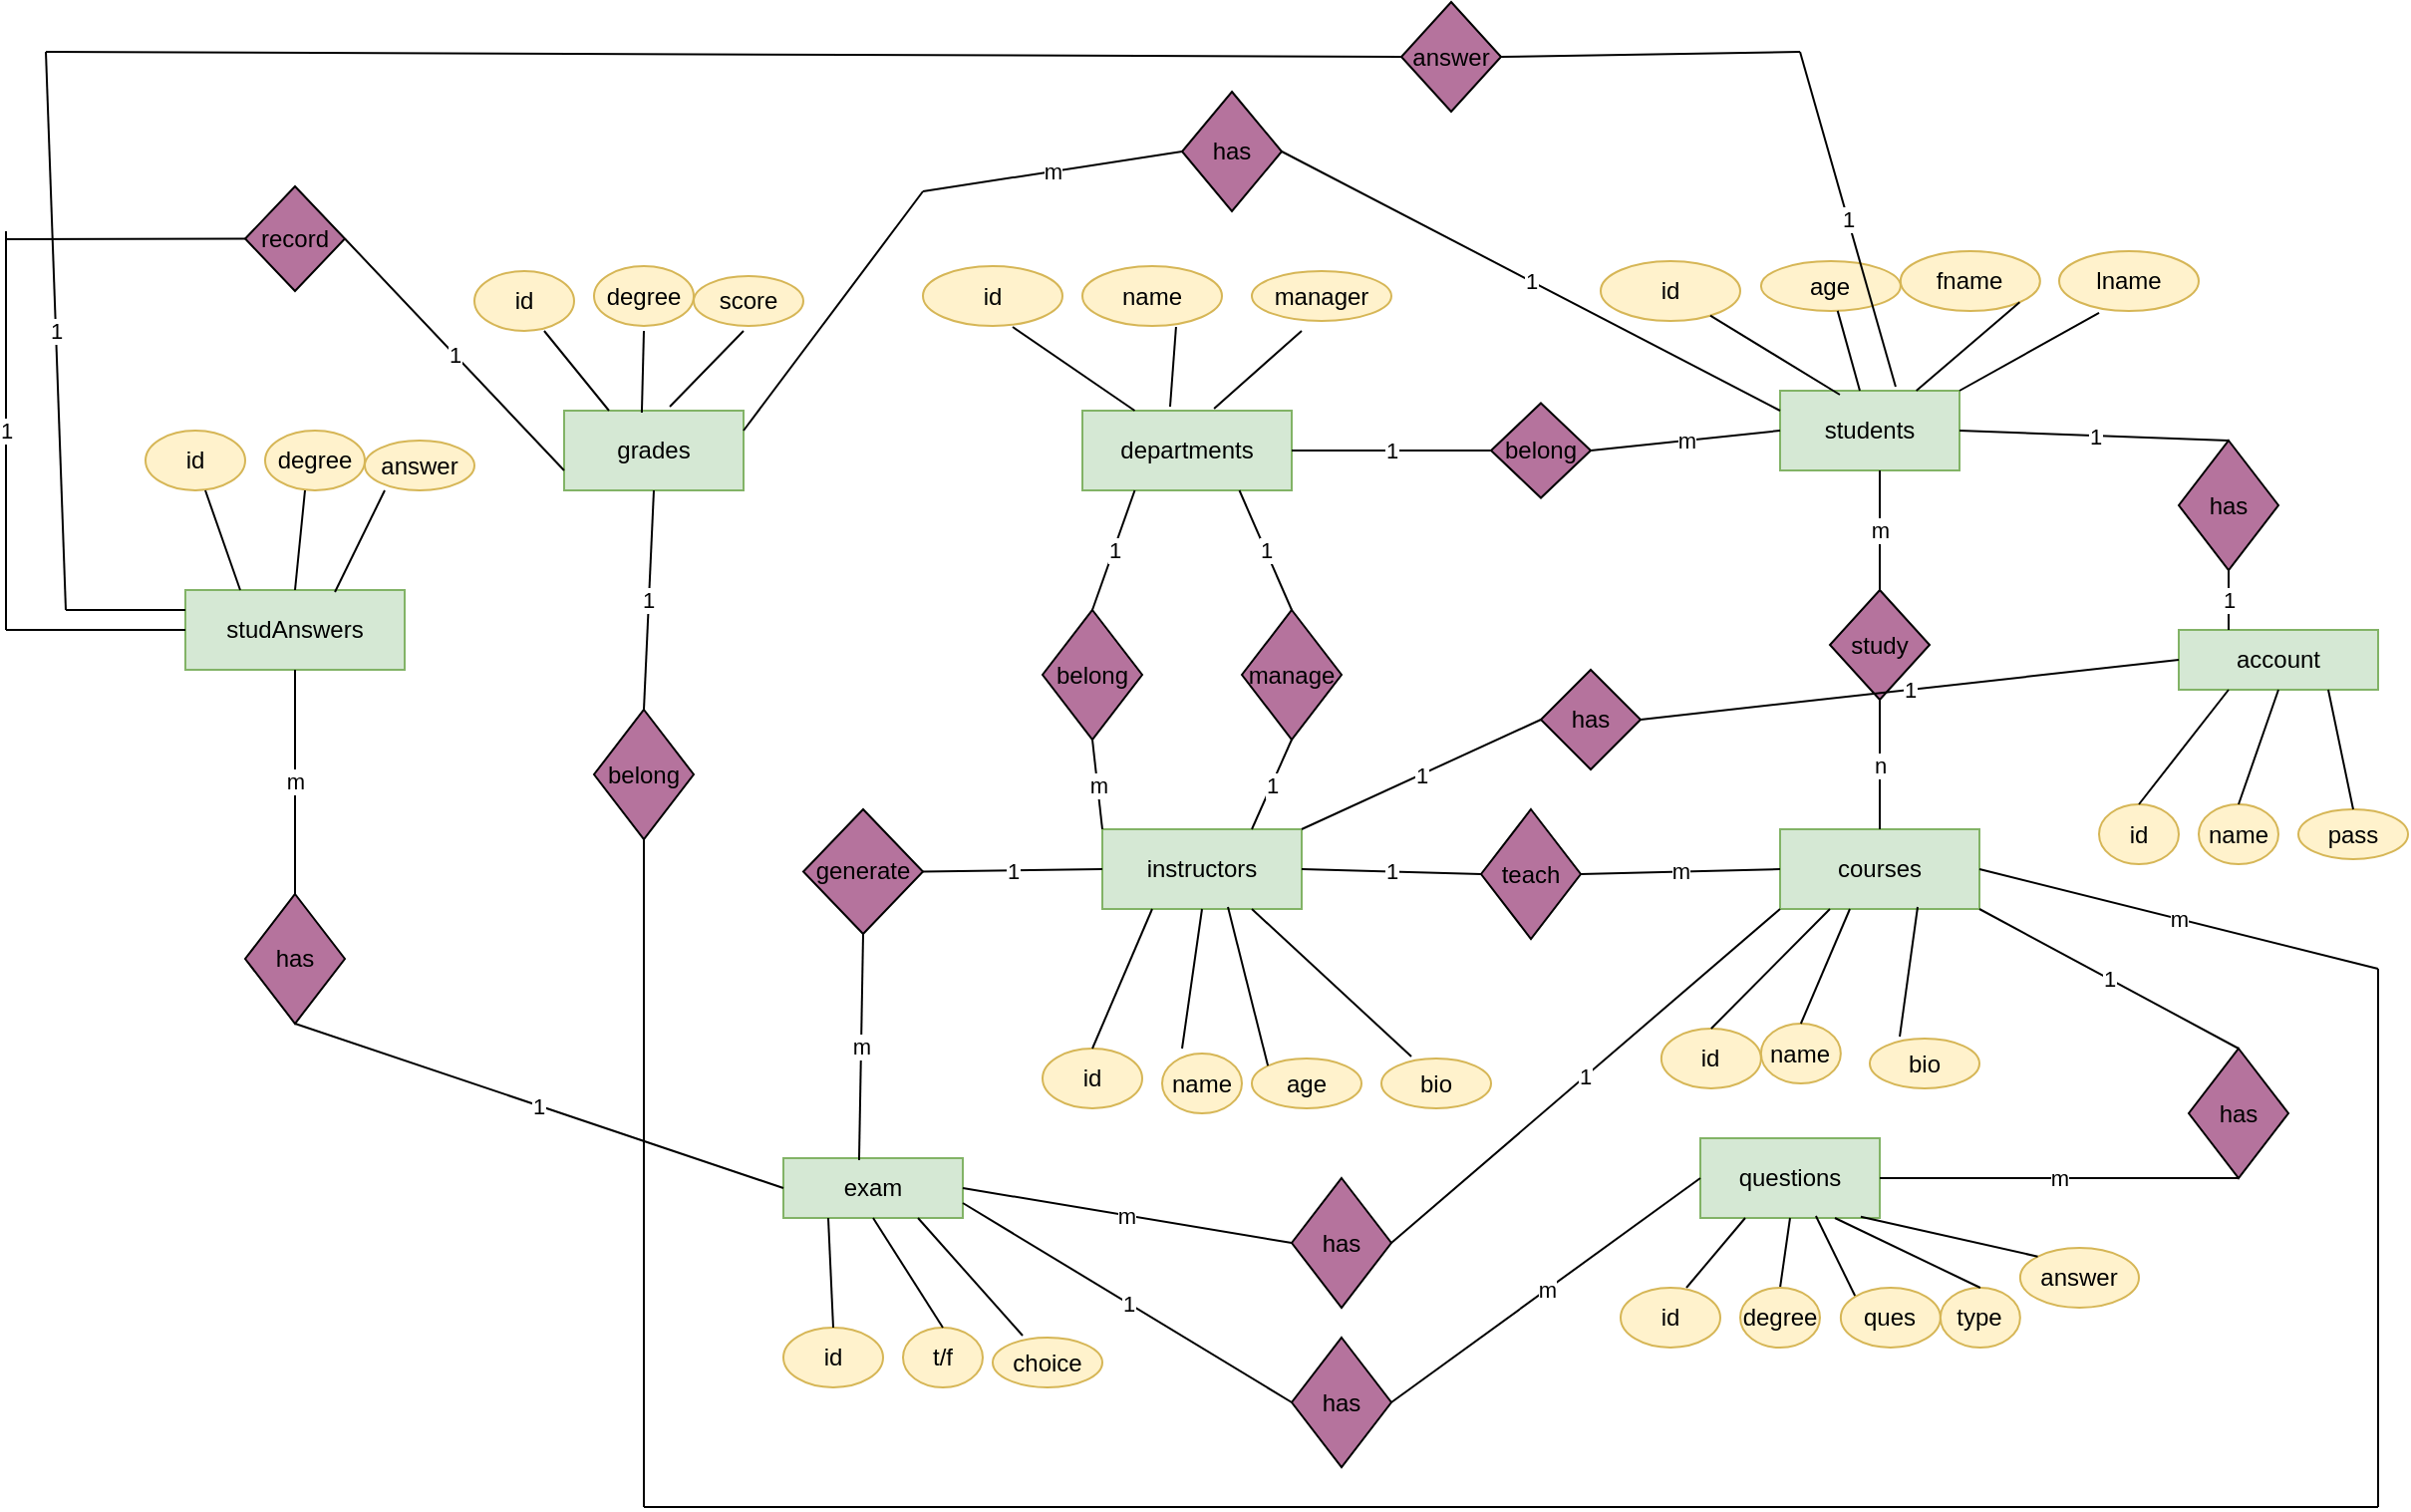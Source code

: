 <mxfile version="16.6.7" type="github">
  <diagram id="R2lEEEUBdFMjLlhIrx00" name="Page-1">
    <mxGraphModel dx="2582" dy="1800" grid="1" gridSize="10" guides="1" tooltips="1" connect="1" arrows="1" fold="1" page="1" pageScale="1" pageWidth="850" pageHeight="1100" math="0" shadow="0" extFonts="Permanent Marker^https://fonts.googleapis.com/css?family=Permanent+Marker">
      <root>
        <mxCell id="0" />
        <mxCell id="1" parent="0" />
        <mxCell id="DIcptHTm6M0oIrfopCmu-1" value="students" style="rounded=0;whiteSpace=wrap;html=1;fillColor=#d5e8d4;strokeColor=#82b366;" vertex="1" parent="1">
          <mxGeometry x="620" y="130" width="90" height="40" as="geometry" />
        </mxCell>
        <mxCell id="DIcptHTm6M0oIrfopCmu-2" value="departments" style="rounded=0;whiteSpace=wrap;html=1;fillColor=#d5e8d4;strokeColor=#82b366;" vertex="1" parent="1">
          <mxGeometry x="270" y="140" width="105" height="40" as="geometry" />
        </mxCell>
        <mxCell id="DIcptHTm6M0oIrfopCmu-3" value="courses" style="rounded=0;whiteSpace=wrap;html=1;fillColor=#d5e8d4;strokeColor=#82b366;" vertex="1" parent="1">
          <mxGeometry x="620" y="350" width="100" height="40" as="geometry" />
        </mxCell>
        <mxCell id="DIcptHTm6M0oIrfopCmu-4" value="instructors" style="rounded=0;whiteSpace=wrap;html=1;fillColor=#d5e8d4;strokeColor=#82b366;" vertex="1" parent="1">
          <mxGeometry x="280" y="350" width="100" height="40" as="geometry" />
        </mxCell>
        <mxCell id="DIcptHTm6M0oIrfopCmu-5" value="questions" style="rounded=0;whiteSpace=wrap;html=1;fillColor=#d5e8d4;strokeColor=#82b366;" vertex="1" parent="1">
          <mxGeometry x="580" y="505" width="90" height="40" as="geometry" />
        </mxCell>
        <mxCell id="DIcptHTm6M0oIrfopCmu-7" value="grades" style="rounded=0;whiteSpace=wrap;html=1;fillColor=#d5e8d4;strokeColor=#82b366;" vertex="1" parent="1">
          <mxGeometry x="10" y="140" width="90" height="40" as="geometry" />
        </mxCell>
        <mxCell id="DIcptHTm6M0oIrfopCmu-8" value="exam" style="rounded=0;whiteSpace=wrap;html=1;fillColor=#d5e8d4;strokeColor=#82b366;" vertex="1" parent="1">
          <mxGeometry x="120" y="515" width="90" height="30" as="geometry" />
        </mxCell>
        <mxCell id="DIcptHTm6M0oIrfopCmu-9" value="account" style="rounded=0;whiteSpace=wrap;html=1;fillColor=#d5e8d4;strokeColor=#82b366;" vertex="1" parent="1">
          <mxGeometry x="820" y="250" width="100" height="30" as="geometry" />
        </mxCell>
        <mxCell id="DIcptHTm6M0oIrfopCmu-10" value="id" style="ellipse;whiteSpace=wrap;html=1;fillColor=#fff2cc;strokeColor=#d6b656;" vertex="1" parent="1">
          <mxGeometry x="530" y="65" width="70" height="30" as="geometry" />
        </mxCell>
        <mxCell id="DIcptHTm6M0oIrfopCmu-11" value="fname" style="ellipse;whiteSpace=wrap;html=1;fillColor=#fff2cc;strokeColor=#d6b656;" vertex="1" parent="1">
          <mxGeometry x="680.43" y="60" width="70" height="30" as="geometry" />
        </mxCell>
        <mxCell id="DIcptHTm6M0oIrfopCmu-12" value="lname" style="ellipse;whiteSpace=wrap;html=1;fillColor=#fff2cc;strokeColor=#d6b656;" vertex="1" parent="1">
          <mxGeometry x="760" y="60" width="70" height="30" as="geometry" />
        </mxCell>
        <mxCell id="DIcptHTm6M0oIrfopCmu-13" value="age" style="ellipse;whiteSpace=wrap;html=1;rotation=0;fillColor=#fff2cc;strokeColor=#d6b656;" vertex="1" parent="1">
          <mxGeometry x="610.43" y="65" width="70" height="25" as="geometry" />
        </mxCell>
        <mxCell id="DIcptHTm6M0oIrfopCmu-16" value="" style="endArrow=none;html=1;rounded=0;exitX=0.333;exitY=0.05;exitDx=0;exitDy=0;exitPerimeter=0;" edge="1" parent="1" source="DIcptHTm6M0oIrfopCmu-1" target="DIcptHTm6M0oIrfopCmu-10">
          <mxGeometry width="50" height="50" relative="1" as="geometry">
            <mxPoint x="590" y="140" as="sourcePoint" />
            <mxPoint x="640" y="90" as="targetPoint" />
          </mxGeometry>
        </mxCell>
        <mxCell id="DIcptHTm6M0oIrfopCmu-17" value="" style="endArrow=none;html=1;rounded=0;" edge="1" parent="1" target="DIcptHTm6M0oIrfopCmu-13">
          <mxGeometry width="50" height="50" relative="1" as="geometry">
            <mxPoint x="660" y="130" as="sourcePoint" />
            <mxPoint x="594.922" y="102.333" as="targetPoint" />
          </mxGeometry>
        </mxCell>
        <mxCell id="DIcptHTm6M0oIrfopCmu-18" value="" style="endArrow=none;html=1;rounded=0;entryX=1;entryY=1;entryDx=0;entryDy=0;" edge="1" parent="1" source="DIcptHTm6M0oIrfopCmu-1" target="DIcptHTm6M0oIrfopCmu-11">
          <mxGeometry width="50" height="50" relative="1" as="geometry">
            <mxPoint x="669.97" y="152" as="sourcePoint" />
            <mxPoint x="604.922" y="112.333" as="targetPoint" />
          </mxGeometry>
        </mxCell>
        <mxCell id="DIcptHTm6M0oIrfopCmu-19" value="" style="endArrow=none;html=1;rounded=0;exitX=1;exitY=0;exitDx=0;exitDy=0;entryX=0.286;entryY=1.033;entryDx=0;entryDy=0;entryPerimeter=0;" edge="1" parent="1" source="DIcptHTm6M0oIrfopCmu-1" target="DIcptHTm6M0oIrfopCmu-12">
          <mxGeometry width="50" height="50" relative="1" as="geometry">
            <mxPoint x="679.97" y="162" as="sourcePoint" />
            <mxPoint x="614.922" y="122.333" as="targetPoint" />
          </mxGeometry>
        </mxCell>
        <mxCell id="DIcptHTm6M0oIrfopCmu-20" value="id" style="ellipse;whiteSpace=wrap;html=1;fillColor=#fff2cc;strokeColor=#d6b656;" vertex="1" parent="1">
          <mxGeometry x="190" y="67.5" width="70" height="30" as="geometry" />
        </mxCell>
        <mxCell id="DIcptHTm6M0oIrfopCmu-22" value="name" style="ellipse;whiteSpace=wrap;html=1;fillColor=#fff2cc;strokeColor=#d6b656;" vertex="1" parent="1">
          <mxGeometry x="270" y="67.5" width="70" height="30" as="geometry" />
        </mxCell>
        <mxCell id="DIcptHTm6M0oIrfopCmu-23" value="manager" style="ellipse;whiteSpace=wrap;html=1;rotation=0;fillColor=#fff2cc;strokeColor=#d6b656;" vertex="1" parent="1">
          <mxGeometry x="355.0" y="70" width="70" height="25" as="geometry" />
        </mxCell>
        <mxCell id="DIcptHTm6M0oIrfopCmu-24" value="" style="endArrow=none;html=1;rounded=0;exitX=0.629;exitY=-0.025;exitDx=0;exitDy=0;exitPerimeter=0;entryX=0.357;entryY=1.2;entryDx=0;entryDy=0;entryPerimeter=0;" edge="1" parent="1" source="DIcptHTm6M0oIrfopCmu-2" target="DIcptHTm6M0oIrfopCmu-23">
          <mxGeometry width="50" height="50" relative="1" as="geometry">
            <mxPoint x="350" y="150" as="sourcePoint" />
            <mxPoint x="400" y="100" as="targetPoint" />
          </mxGeometry>
        </mxCell>
        <mxCell id="DIcptHTm6M0oIrfopCmu-25" value="" style="endArrow=none;html=1;rounded=0;entryX=0.671;entryY=1.017;entryDx=0;entryDy=0;entryPerimeter=0;exitX=0.419;exitY=-0.05;exitDx=0;exitDy=0;exitPerimeter=0;" edge="1" parent="1" source="DIcptHTm6M0oIrfopCmu-2" target="DIcptHTm6M0oIrfopCmu-22">
          <mxGeometry width="50" height="50" relative="1" as="geometry">
            <mxPoint x="310" y="135" as="sourcePoint" />
            <mxPoint x="330.63" y="95" as="targetPoint" />
          </mxGeometry>
        </mxCell>
        <mxCell id="DIcptHTm6M0oIrfopCmu-26" value="" style="endArrow=none;html=1;rounded=0;exitX=0.25;exitY=0;exitDx=0;exitDy=0;entryX=0.643;entryY=1.017;entryDx=0;entryDy=0;entryPerimeter=0;" edge="1" parent="1" source="DIcptHTm6M0oIrfopCmu-2" target="DIcptHTm6M0oIrfopCmu-20">
          <mxGeometry width="50" height="50" relative="1" as="geometry">
            <mxPoint x="288.75" y="137.5" as="sourcePoint" />
            <mxPoint x="340" y="97.5" as="targetPoint" />
          </mxGeometry>
        </mxCell>
        <mxCell id="DIcptHTm6M0oIrfopCmu-27" value="id" style="ellipse;whiteSpace=wrap;html=1;fillColor=#fff2cc;strokeColor=#d6b656;" vertex="1" parent="1">
          <mxGeometry x="250" y="460" width="50" height="30" as="geometry" />
        </mxCell>
        <mxCell id="DIcptHTm6M0oIrfopCmu-28" value="name" style="ellipse;whiteSpace=wrap;html=1;fillColor=#fff2cc;strokeColor=#d6b656;" vertex="1" parent="1">
          <mxGeometry x="310" y="462.5" width="40" height="30" as="geometry" />
        </mxCell>
        <mxCell id="DIcptHTm6M0oIrfopCmu-29" value="age" style="ellipse;whiteSpace=wrap;html=1;rotation=0;fillColor=#fff2cc;strokeColor=#d6b656;" vertex="1" parent="1">
          <mxGeometry x="355" y="465" width="55" height="25" as="geometry" />
        </mxCell>
        <mxCell id="DIcptHTm6M0oIrfopCmu-38" value="bio" style="ellipse;whiteSpace=wrap;html=1;rotation=0;fillColor=#fff2cc;strokeColor=#d6b656;" vertex="1" parent="1">
          <mxGeometry x="420" y="465" width="55" height="25" as="geometry" />
        </mxCell>
        <mxCell id="DIcptHTm6M0oIrfopCmu-39" value="" style="endArrow=none;html=1;rounded=0;entryX=0.5;entryY=1;entryDx=0;entryDy=0;" edge="1" parent="1" target="DIcptHTm6M0oIrfopCmu-4">
          <mxGeometry width="50" height="50" relative="1" as="geometry">
            <mxPoint x="320" y="460" as="sourcePoint" />
            <mxPoint x="355" y="390" as="targetPoint" />
          </mxGeometry>
        </mxCell>
        <mxCell id="DIcptHTm6M0oIrfopCmu-40" value="" style="endArrow=none;html=1;rounded=0;entryX=0.25;entryY=1;entryDx=0;entryDy=0;exitX=0.5;exitY=0;exitDx=0;exitDy=0;" edge="1" parent="1" source="DIcptHTm6M0oIrfopCmu-27" target="DIcptHTm6M0oIrfopCmu-4">
          <mxGeometry width="50" height="50" relative="1" as="geometry">
            <mxPoint x="250" y="450" as="sourcePoint" />
            <mxPoint x="300" y="400" as="targetPoint" />
            <Array as="points" />
          </mxGeometry>
        </mxCell>
        <mxCell id="DIcptHTm6M0oIrfopCmu-41" value="" style="endArrow=none;html=1;rounded=0;entryX=0.63;entryY=0.975;entryDx=0;entryDy=0;exitX=0;exitY=0;exitDx=0;exitDy=0;entryPerimeter=0;" edge="1" parent="1" source="DIcptHTm6M0oIrfopCmu-29" target="DIcptHTm6M0oIrfopCmu-4">
          <mxGeometry width="50" height="50" relative="1" as="geometry">
            <mxPoint x="285" y="470" as="sourcePoint" />
            <mxPoint x="315" y="400" as="targetPoint" />
            <Array as="points" />
          </mxGeometry>
        </mxCell>
        <mxCell id="DIcptHTm6M0oIrfopCmu-42" value="" style="endArrow=none;html=1;rounded=0;entryX=0.75;entryY=1;entryDx=0;entryDy=0;exitX=0.273;exitY=-0.04;exitDx=0;exitDy=0;exitPerimeter=0;" edge="1" parent="1" source="DIcptHTm6M0oIrfopCmu-38" target="DIcptHTm6M0oIrfopCmu-4">
          <mxGeometry width="50" height="50" relative="1" as="geometry">
            <mxPoint x="295" y="480" as="sourcePoint" />
            <mxPoint x="325" y="410" as="targetPoint" />
            <Array as="points" />
          </mxGeometry>
        </mxCell>
        <mxCell id="DIcptHTm6M0oIrfopCmu-43" value="id" style="ellipse;whiteSpace=wrap;html=1;fillColor=#fff2cc;strokeColor=#d6b656;" vertex="1" parent="1">
          <mxGeometry x="560.43" y="450" width="50" height="30" as="geometry" />
        </mxCell>
        <mxCell id="DIcptHTm6M0oIrfopCmu-44" value="name" style="ellipse;whiteSpace=wrap;html=1;fillColor=#fff2cc;strokeColor=#d6b656;" vertex="1" parent="1">
          <mxGeometry x="610.43" y="447.5" width="40" height="30" as="geometry" />
        </mxCell>
        <mxCell id="DIcptHTm6M0oIrfopCmu-46" value="bio" style="ellipse;whiteSpace=wrap;html=1;rotation=0;fillColor=#fff2cc;strokeColor=#d6b656;" vertex="1" parent="1">
          <mxGeometry x="665" y="455" width="55" height="25" as="geometry" />
        </mxCell>
        <mxCell id="DIcptHTm6M0oIrfopCmu-47" value="" style="endArrow=none;html=1;rounded=0;entryX=0.5;entryY=1;entryDx=0;entryDy=0;exitX=0.5;exitY=0;exitDx=0;exitDy=0;" edge="1" parent="1" source="DIcptHTm6M0oIrfopCmu-44">
          <mxGeometry width="50" height="50" relative="1" as="geometry">
            <mxPoint x="645" y="460" as="sourcePoint" />
            <mxPoint x="655" y="390" as="targetPoint" />
          </mxGeometry>
        </mxCell>
        <mxCell id="DIcptHTm6M0oIrfopCmu-48" value="" style="endArrow=none;html=1;rounded=0;entryX=0.25;entryY=1;entryDx=0;entryDy=0;exitX=0.5;exitY=0;exitDx=0;exitDy=0;" edge="1" parent="1" source="DIcptHTm6M0oIrfopCmu-43" target="DIcptHTm6M0oIrfopCmu-3">
          <mxGeometry width="50" height="50" relative="1" as="geometry">
            <mxPoint x="260" y="460" as="sourcePoint" />
            <mxPoint x="315" y="400" as="targetPoint" />
            <Array as="points" />
          </mxGeometry>
        </mxCell>
        <mxCell id="DIcptHTm6M0oIrfopCmu-49" value="" style="endArrow=none;html=1;rounded=0;exitX=0.273;exitY=-0.04;exitDx=0;exitDy=0;exitPerimeter=0;entryX=0.69;entryY=0.975;entryDx=0;entryDy=0;entryPerimeter=0;" edge="1" parent="1" source="DIcptHTm6M0oIrfopCmu-46" target="DIcptHTm6M0oIrfopCmu-3">
          <mxGeometry width="50" height="50" relative="1" as="geometry">
            <mxPoint x="305" y="490" as="sourcePoint" />
            <mxPoint x="685" y="400" as="targetPoint" />
            <Array as="points" />
          </mxGeometry>
        </mxCell>
        <mxCell id="DIcptHTm6M0oIrfopCmu-50" value="id" style="ellipse;whiteSpace=wrap;html=1;fillColor=#fff2cc;strokeColor=#d6b656;" vertex="1" parent="1">
          <mxGeometry x="780" y="337.5" width="40" height="30" as="geometry" />
        </mxCell>
        <mxCell id="DIcptHTm6M0oIrfopCmu-51" value="name" style="ellipse;whiteSpace=wrap;html=1;fillColor=#fff2cc;strokeColor=#d6b656;" vertex="1" parent="1">
          <mxGeometry x="830.0" y="337.5" width="40" height="30" as="geometry" />
        </mxCell>
        <mxCell id="DIcptHTm6M0oIrfopCmu-52" value="pass" style="ellipse;whiteSpace=wrap;html=1;rotation=0;fillColor=#fff2cc;strokeColor=#d6b656;" vertex="1" parent="1">
          <mxGeometry x="880" y="340" width="55" height="25" as="geometry" />
        </mxCell>
        <mxCell id="DIcptHTm6M0oIrfopCmu-53" value="" style="endArrow=none;html=1;rounded=0;entryX=0.5;entryY=1;entryDx=0;entryDy=0;exitX=0.5;exitY=0;exitDx=0;exitDy=0;" edge="1" parent="1" source="DIcptHTm6M0oIrfopCmu-51" target="DIcptHTm6M0oIrfopCmu-9">
          <mxGeometry width="50" height="50" relative="1" as="geometry">
            <mxPoint x="845" y="350" as="sourcePoint" />
            <mxPoint x="855" y="280" as="targetPoint" />
          </mxGeometry>
        </mxCell>
        <mxCell id="DIcptHTm6M0oIrfopCmu-54" value="" style="endArrow=none;html=1;rounded=0;entryX=0.25;entryY=1;entryDx=0;entryDy=0;exitX=0.5;exitY=0;exitDx=0;exitDy=0;" edge="1" parent="1" source="DIcptHTm6M0oIrfopCmu-50">
          <mxGeometry width="50" height="50" relative="1" as="geometry">
            <mxPoint x="460" y="350" as="sourcePoint" />
            <mxPoint x="845" y="280" as="targetPoint" />
            <Array as="points" />
          </mxGeometry>
        </mxCell>
        <mxCell id="DIcptHTm6M0oIrfopCmu-55" value="" style="endArrow=none;html=1;rounded=0;entryX=0.75;entryY=1;entryDx=0;entryDy=0;exitX=0.5;exitY=0;exitDx=0;exitDy=0;" edge="1" parent="1" source="DIcptHTm6M0oIrfopCmu-52" target="DIcptHTm6M0oIrfopCmu-9">
          <mxGeometry width="50" height="50" relative="1" as="geometry">
            <mxPoint x="850" y="347.5" as="sourcePoint" />
            <mxPoint x="865" y="290" as="targetPoint" />
          </mxGeometry>
        </mxCell>
        <mxCell id="DIcptHTm6M0oIrfopCmu-56" value="id" style="ellipse;whiteSpace=wrap;html=1;fillColor=#fff2cc;strokeColor=#d6b656;" vertex="1" parent="1">
          <mxGeometry x="120.0" y="600" width="50" height="30" as="geometry" />
        </mxCell>
        <mxCell id="DIcptHTm6M0oIrfopCmu-57" value="t/f" style="ellipse;whiteSpace=wrap;html=1;fillColor=#fff2cc;strokeColor=#d6b656;" vertex="1" parent="1">
          <mxGeometry x="180.0" y="600" width="40" height="30" as="geometry" />
        </mxCell>
        <mxCell id="DIcptHTm6M0oIrfopCmu-58" value="choice" style="ellipse;whiteSpace=wrap;html=1;rotation=0;fillColor=#fff2cc;strokeColor=#d6b656;" vertex="1" parent="1">
          <mxGeometry x="225" y="605" width="55" height="25" as="geometry" />
        </mxCell>
        <mxCell id="DIcptHTm6M0oIrfopCmu-59" value="" style="endArrow=none;html=1;rounded=0;entryX=0.5;entryY=1;entryDx=0;entryDy=0;exitX=0.5;exitY=0;exitDx=0;exitDy=0;" edge="1" parent="1" source="DIcptHTm6M0oIrfopCmu-57" target="DIcptHTm6M0oIrfopCmu-8">
          <mxGeometry width="50" height="50" relative="1" as="geometry">
            <mxPoint x="655" y="470" as="sourcePoint" />
            <mxPoint x="665" y="400" as="targetPoint" />
          </mxGeometry>
        </mxCell>
        <mxCell id="DIcptHTm6M0oIrfopCmu-60" value="" style="endArrow=none;html=1;rounded=0;entryX=0.25;entryY=1;entryDx=0;entryDy=0;exitX=0.5;exitY=0;exitDx=0;exitDy=0;" edge="1" parent="1" source="DIcptHTm6M0oIrfopCmu-56" target="DIcptHTm6M0oIrfopCmu-8">
          <mxGeometry width="50" height="50" relative="1" as="geometry">
            <mxPoint x="270" y="470" as="sourcePoint" />
            <mxPoint x="655" y="400" as="targetPoint" />
            <Array as="points" />
          </mxGeometry>
        </mxCell>
        <mxCell id="DIcptHTm6M0oIrfopCmu-61" value="" style="endArrow=none;html=1;rounded=0;exitX=0.273;exitY=-0.04;exitDx=0;exitDy=0;exitPerimeter=0;entryX=0.75;entryY=1;entryDx=0;entryDy=0;" edge="1" parent="1" source="DIcptHTm6M0oIrfopCmu-58" target="DIcptHTm6M0oIrfopCmu-8">
          <mxGeometry width="50" height="50" relative="1" as="geometry">
            <mxPoint x="315" y="500" as="sourcePoint" />
            <mxPoint x="699" y="399" as="targetPoint" />
            <Array as="points" />
          </mxGeometry>
        </mxCell>
        <mxCell id="DIcptHTm6M0oIrfopCmu-62" value="" style="endArrow=none;html=1;rounded=0;entryX=0.644;entryY=0.975;entryDx=0;entryDy=0;entryPerimeter=0;exitX=0;exitY=0;exitDx=0;exitDy=0;" edge="1" parent="1" source="DIcptHTm6M0oIrfopCmu-67" target="DIcptHTm6M0oIrfopCmu-5">
          <mxGeometry width="50" height="50" relative="1" as="geometry">
            <mxPoint x="530" y="570" as="sourcePoint" />
            <mxPoint x="205" y="550" as="targetPoint" />
          </mxGeometry>
        </mxCell>
        <mxCell id="DIcptHTm6M0oIrfopCmu-63" value="" style="endArrow=none;html=1;rounded=0;entryX=0.25;entryY=1;entryDx=0;entryDy=0;exitX=0.66;exitY=0;exitDx=0;exitDy=0;exitPerimeter=0;" edge="1" parent="1" source="DIcptHTm6M0oIrfopCmu-65" target="DIcptHTm6M0oIrfopCmu-5">
          <mxGeometry width="50" height="50" relative="1" as="geometry">
            <mxPoint x="580" y="570" as="sourcePoint" />
            <mxPoint x="182.5" y="550" as="targetPoint" />
            <Array as="points" />
          </mxGeometry>
        </mxCell>
        <mxCell id="DIcptHTm6M0oIrfopCmu-64" value="" style="endArrow=none;html=1;rounded=0;entryX=0.5;entryY=1;entryDx=0;entryDy=0;exitX=0.5;exitY=0;exitDx=0;exitDy=0;" edge="1" parent="1" source="DIcptHTm6M0oIrfopCmu-66" target="DIcptHTm6M0oIrfopCmu-5">
          <mxGeometry width="50" height="50" relative="1" as="geometry">
            <mxPoint x="640" y="590" as="sourcePoint" />
            <mxPoint x="227.5" y="550" as="targetPoint" />
            <Array as="points" />
          </mxGeometry>
        </mxCell>
        <mxCell id="DIcptHTm6M0oIrfopCmu-65" value="id" style="ellipse;whiteSpace=wrap;html=1;fillColor=#fff2cc;strokeColor=#d6b656;" vertex="1" parent="1">
          <mxGeometry x="540.0" y="580" width="50" height="30" as="geometry" />
        </mxCell>
        <mxCell id="DIcptHTm6M0oIrfopCmu-66" value="degree" style="ellipse;whiteSpace=wrap;html=1;fillColor=#fff2cc;strokeColor=#d6b656;" vertex="1" parent="1">
          <mxGeometry x="600.0" y="580" width="40" height="30" as="geometry" />
        </mxCell>
        <mxCell id="DIcptHTm6M0oIrfopCmu-67" value="ques" style="ellipse;whiteSpace=wrap;html=1;fillColor=#fff2cc;strokeColor=#d6b656;" vertex="1" parent="1">
          <mxGeometry x="650.43" y="580" width="50" height="30" as="geometry" />
        </mxCell>
        <mxCell id="DIcptHTm6M0oIrfopCmu-68" value="type" style="ellipse;whiteSpace=wrap;html=1;fillColor=#fff2cc;strokeColor=#d6b656;" vertex="1" parent="1">
          <mxGeometry x="700.43" y="580" width="40" height="30" as="geometry" />
        </mxCell>
        <mxCell id="DIcptHTm6M0oIrfopCmu-69" value="" style="endArrow=none;html=1;rounded=0;exitX=0.5;exitY=0;exitDx=0;exitDy=0;entryX=0.75;entryY=1;entryDx=0;entryDy=0;" edge="1" parent="1" source="DIcptHTm6M0oIrfopCmu-68" target="DIcptHTm6M0oIrfopCmu-5">
          <mxGeometry width="50" height="50" relative="1" as="geometry">
            <mxPoint x="583" y="590" as="sourcePoint" />
            <mxPoint x="650" y="550" as="targetPoint" />
            <Array as="points" />
          </mxGeometry>
        </mxCell>
        <mxCell id="DIcptHTm6M0oIrfopCmu-80" value="studAnswers" style="rounded=0;whiteSpace=wrap;html=1;fillColor=#d5e8d4;strokeColor=#82b366;" vertex="1" parent="1">
          <mxGeometry x="-180" y="230" width="110" height="40" as="geometry" />
        </mxCell>
        <mxCell id="DIcptHTm6M0oIrfopCmu-81" value="id" style="ellipse;whiteSpace=wrap;html=1;fillColor=#fff2cc;strokeColor=#d6b656;" vertex="1" parent="1">
          <mxGeometry x="-200.0" y="150" width="50" height="30" as="geometry" />
        </mxCell>
        <mxCell id="DIcptHTm6M0oIrfopCmu-82" value="degree" style="ellipse;whiteSpace=wrap;html=1;fillColor=#fff2cc;strokeColor=#d6b656;" vertex="1" parent="1">
          <mxGeometry x="-140" y="150" width="50" height="30" as="geometry" />
        </mxCell>
        <mxCell id="DIcptHTm6M0oIrfopCmu-83" value="answer" style="ellipse;whiteSpace=wrap;html=1;rotation=0;fillColor=#fff2cc;strokeColor=#d6b656;" vertex="1" parent="1">
          <mxGeometry x="-90" y="155" width="55" height="25" as="geometry" />
        </mxCell>
        <mxCell id="DIcptHTm6M0oIrfopCmu-84" value="" style="endArrow=none;html=1;rounded=0;exitX=0.682;exitY=0.025;exitDx=0;exitDy=0;exitPerimeter=0;" edge="1" parent="1" source="DIcptHTm6M0oIrfopCmu-80">
          <mxGeometry width="50" height="50" relative="1" as="geometry">
            <mxPoint x="-110" y="220" as="sourcePoint" />
            <mxPoint x="-80" y="180" as="targetPoint" />
          </mxGeometry>
        </mxCell>
        <mxCell id="DIcptHTm6M0oIrfopCmu-85" value="" style="endArrow=none;html=1;rounded=0;exitX=0.5;exitY=0;exitDx=0;exitDy=0;" edge="1" parent="1" source="DIcptHTm6M0oIrfopCmu-80">
          <mxGeometry width="50" height="50" relative="1" as="geometry">
            <mxPoint x="-160" y="220" as="sourcePoint" />
            <mxPoint x="-120" y="180" as="targetPoint" />
          </mxGeometry>
        </mxCell>
        <mxCell id="DIcptHTm6M0oIrfopCmu-86" value="" style="endArrow=none;html=1;rounded=0;exitX=0.25;exitY=0;exitDx=0;exitDy=0;" edge="1" parent="1" source="DIcptHTm6M0oIrfopCmu-80">
          <mxGeometry width="50" height="50" relative="1" as="geometry">
            <mxPoint x="-220" y="230" as="sourcePoint" />
            <mxPoint x="-170" y="180" as="targetPoint" />
          </mxGeometry>
        </mxCell>
        <mxCell id="DIcptHTm6M0oIrfopCmu-87" value="id" style="ellipse;whiteSpace=wrap;html=1;fillColor=#fff2cc;strokeColor=#d6b656;" vertex="1" parent="1">
          <mxGeometry x="-35.0" y="70" width="50" height="30" as="geometry" />
        </mxCell>
        <mxCell id="DIcptHTm6M0oIrfopCmu-88" value="degree" style="ellipse;whiteSpace=wrap;html=1;fillColor=#fff2cc;strokeColor=#d6b656;" vertex="1" parent="1">
          <mxGeometry x="25" y="67.5" width="50" height="30" as="geometry" />
        </mxCell>
        <mxCell id="DIcptHTm6M0oIrfopCmu-89" value="score" style="ellipse;whiteSpace=wrap;html=1;rotation=0;fillColor=#fff2cc;strokeColor=#d6b656;" vertex="1" parent="1">
          <mxGeometry x="75" y="72.5" width="55" height="25" as="geometry" />
        </mxCell>
        <mxCell id="DIcptHTm6M0oIrfopCmu-90" value="" style="endArrow=none;html=1;rounded=0;exitX=0.433;exitY=0.025;exitDx=0;exitDy=0;exitPerimeter=0;" edge="1" parent="1" source="DIcptHTm6M0oIrfopCmu-7">
          <mxGeometry width="50" height="50" relative="1" as="geometry">
            <mxPoint x="40" y="140" as="sourcePoint" />
            <mxPoint x="50" y="100" as="targetPoint" />
          </mxGeometry>
        </mxCell>
        <mxCell id="DIcptHTm6M0oIrfopCmu-91" value="" style="endArrow=none;html=1;rounded=0;exitX=0.25;exitY=0;exitDx=0;exitDy=0;" edge="1" parent="1" source="DIcptHTm6M0oIrfopCmu-7">
          <mxGeometry width="50" height="50" relative="1" as="geometry">
            <mxPoint x="12.5" y="140" as="sourcePoint" />
            <mxPoint y="100" as="targetPoint" />
          </mxGeometry>
        </mxCell>
        <mxCell id="DIcptHTm6M0oIrfopCmu-93" value="" style="endArrow=none;html=1;rounded=0;exitX=0.589;exitY=-0.05;exitDx=0;exitDy=0;exitPerimeter=0;" edge="1" parent="1" source="DIcptHTm6M0oIrfopCmu-7">
          <mxGeometry width="50" height="50" relative="1" as="geometry">
            <mxPoint x="42.5" y="150" as="sourcePoint" />
            <mxPoint x="100" y="100" as="targetPoint" />
          </mxGeometry>
        </mxCell>
        <mxCell id="DIcptHTm6M0oIrfopCmu-95" value="study" style="rhombus;whiteSpace=wrap;html=1;fillColor=#B5739D;" vertex="1" parent="1">
          <mxGeometry x="645" y="230" width="50" height="55" as="geometry" />
        </mxCell>
        <mxCell id="DIcptHTm6M0oIrfopCmu-97" value="teach" style="rhombus;whiteSpace=wrap;html=1;fillColor=#B5739D;" vertex="1" parent="1">
          <mxGeometry x="470" y="340" width="50" height="65" as="geometry" />
        </mxCell>
        <mxCell id="DIcptHTm6M0oIrfopCmu-98" value="belong" style="rhombus;whiteSpace=wrap;html=1;fillColor=#B5739D;" vertex="1" parent="1">
          <mxGeometry x="250" y="240" width="50" height="65" as="geometry" />
        </mxCell>
        <mxCell id="DIcptHTm6M0oIrfopCmu-99" value="belong" style="rhombus;whiteSpace=wrap;html=1;fillColor=#B5739D;" vertex="1" parent="1">
          <mxGeometry x="475" y="136.25" width="50" height="47.5" as="geometry" />
        </mxCell>
        <mxCell id="DIcptHTm6M0oIrfopCmu-100" value="has" style="rhombus;whiteSpace=wrap;html=1;fillColor=#B5739D;" vertex="1" parent="1">
          <mxGeometry x="820" y="155" width="50" height="65" as="geometry" />
        </mxCell>
        <mxCell id="DIcptHTm6M0oIrfopCmu-101" value="has" style="rhombus;whiteSpace=wrap;html=1;fillColor=#B5739D;" vertex="1" parent="1">
          <mxGeometry x="375" y="605" width="50" height="65" as="geometry" />
        </mxCell>
        <mxCell id="DIcptHTm6M0oIrfopCmu-102" value="has" style="rhombus;whiteSpace=wrap;html=1;fillColor=#B5739D;" vertex="1" parent="1">
          <mxGeometry x="375" y="525" width="50" height="65" as="geometry" />
        </mxCell>
        <mxCell id="DIcptHTm6M0oIrfopCmu-103" value="has" style="rhombus;whiteSpace=wrap;html=1;fillColor=#B5739D;" vertex="1" parent="1">
          <mxGeometry x="825" y="460" width="50" height="65" as="geometry" />
        </mxCell>
        <mxCell id="DIcptHTm6M0oIrfopCmu-104" value="m" style="endArrow=none;html=1;rounded=0;exitX=0.5;exitY=0;exitDx=0;exitDy=0;" edge="1" parent="1" source="DIcptHTm6M0oIrfopCmu-95">
          <mxGeometry width="50" height="50" relative="1" as="geometry">
            <mxPoint x="667.5" y="230" as="sourcePoint" />
            <mxPoint x="670" y="170" as="targetPoint" />
          </mxGeometry>
        </mxCell>
        <mxCell id="DIcptHTm6M0oIrfopCmu-105" value="m" style="endArrow=none;html=1;rounded=0;entryX=0;entryY=0.5;entryDx=0;entryDy=0;exitX=1;exitY=0.5;exitDx=0;exitDy=0;" edge="1" parent="1" source="DIcptHTm6M0oIrfopCmu-99" target="DIcptHTm6M0oIrfopCmu-1">
          <mxGeometry width="50" height="50" relative="1" as="geometry">
            <mxPoint x="530" y="160" as="sourcePoint" />
            <mxPoint x="682.02" y="183" as="targetPoint" />
          </mxGeometry>
        </mxCell>
        <mxCell id="DIcptHTm6M0oIrfopCmu-106" value="1" style="endArrow=none;html=1;rounded=0;entryX=0;entryY=0.25;entryDx=0;entryDy=0;exitX=1;exitY=0.5;exitDx=0;exitDy=0;" edge="1" parent="1" source="DIcptHTm6M0oIrfopCmu-128" target="DIcptHTm6M0oIrfopCmu-1">
          <mxGeometry width="50" height="50" relative="1" as="geometry">
            <mxPoint x="690" y="250" as="sourcePoint" />
            <mxPoint x="692.02" y="193" as="targetPoint" />
          </mxGeometry>
        </mxCell>
        <mxCell id="DIcptHTm6M0oIrfopCmu-107" value="1" style="endArrow=none;html=1;rounded=0;entryX=0;entryY=0.5;entryDx=0;entryDy=0;exitX=1;exitY=0.5;exitDx=0;exitDy=0;" edge="1" parent="1" source="DIcptHTm6M0oIrfopCmu-2" target="DIcptHTm6M0oIrfopCmu-99">
          <mxGeometry width="50" height="50" relative="1" as="geometry">
            <mxPoint x="700" y="260" as="sourcePoint" />
            <mxPoint x="702.02" y="203" as="targetPoint" />
          </mxGeometry>
        </mxCell>
        <mxCell id="DIcptHTm6M0oIrfopCmu-108" value="m" style="endArrow=none;html=1;rounded=0;entryX=0;entryY=0.5;entryDx=0;entryDy=0;" edge="1" parent="1" target="DIcptHTm6M0oIrfopCmu-128">
          <mxGeometry width="50" height="50" relative="1" as="geometry">
            <mxPoint x="190" y="30" as="sourcePoint" />
            <mxPoint x="712.02" y="213" as="targetPoint" />
          </mxGeometry>
        </mxCell>
        <mxCell id="DIcptHTm6M0oIrfopCmu-109" value="1" style="endArrow=none;html=1;rounded=0;entryX=0.5;entryY=1;entryDx=0;entryDy=0;exitX=0.25;exitY=0;exitDx=0;exitDy=0;" edge="1" parent="1" source="DIcptHTm6M0oIrfopCmu-9" target="DIcptHTm6M0oIrfopCmu-100">
          <mxGeometry width="50" height="50" relative="1" as="geometry">
            <mxPoint x="720" y="280" as="sourcePoint" />
            <mxPoint x="722.02" y="223" as="targetPoint" />
          </mxGeometry>
        </mxCell>
        <mxCell id="DIcptHTm6M0oIrfopCmu-110" value="1" style="endArrow=none;html=1;rounded=0;entryX=1;entryY=0.5;entryDx=0;entryDy=0;exitX=0.5;exitY=0;exitDx=0;exitDy=0;" edge="1" parent="1" source="DIcptHTm6M0oIrfopCmu-100" target="DIcptHTm6M0oIrfopCmu-1">
          <mxGeometry width="50" height="50" relative="1" as="geometry">
            <mxPoint x="730" y="290" as="sourcePoint" />
            <mxPoint x="732.02" y="233" as="targetPoint" />
          </mxGeometry>
        </mxCell>
        <mxCell id="DIcptHTm6M0oIrfopCmu-111" value="n" style="endArrow=none;html=1;rounded=0;entryX=0.5;entryY=1;entryDx=0;entryDy=0;exitX=0.5;exitY=0;exitDx=0;exitDy=0;" edge="1" parent="1" source="DIcptHTm6M0oIrfopCmu-3" target="DIcptHTm6M0oIrfopCmu-95">
          <mxGeometry width="50" height="50" relative="1" as="geometry">
            <mxPoint x="670" y="340" as="sourcePoint" />
            <mxPoint x="742.02" y="243" as="targetPoint" />
          </mxGeometry>
        </mxCell>
        <mxCell id="DIcptHTm6M0oIrfopCmu-112" value="" style="endArrow=none;html=1;rounded=0;exitX=1;exitY=0.25;exitDx=0;exitDy=0;" edge="1" parent="1" source="DIcptHTm6M0oIrfopCmu-7">
          <mxGeometry width="50" height="50" relative="1" as="geometry">
            <mxPoint x="720" y="280" as="sourcePoint" />
            <mxPoint x="190" y="30" as="targetPoint" />
          </mxGeometry>
        </mxCell>
        <mxCell id="DIcptHTm6M0oIrfopCmu-113" value="" style="endArrow=none;html=1;rounded=0;entryX=1;entryY=0.5;entryDx=0;entryDy=0;" edge="1" parent="1" target="DIcptHTm6M0oIrfopCmu-127">
          <mxGeometry width="50" height="50" relative="1" as="geometry">
            <mxPoint x="630" y="-40" as="sourcePoint" />
            <mxPoint x="620" y="-40" as="targetPoint" />
          </mxGeometry>
        </mxCell>
        <mxCell id="DIcptHTm6M0oIrfopCmu-114" value="1" style="endArrow=none;html=1;rounded=0;exitX=0.644;exitY=-0.05;exitDx=0;exitDy=0;exitPerimeter=0;" edge="1" parent="1" source="DIcptHTm6M0oIrfopCmu-1">
          <mxGeometry width="50" height="50" relative="1" as="geometry">
            <mxPoint x="740" y="300" as="sourcePoint" />
            <mxPoint x="630" y="-40" as="targetPoint" />
          </mxGeometry>
        </mxCell>
        <mxCell id="DIcptHTm6M0oIrfopCmu-115" value="" style="endArrow=none;html=1;rounded=0;entryX=0;entryY=0.5;entryDx=0;entryDy=0;" edge="1" parent="1" target="DIcptHTm6M0oIrfopCmu-127">
          <mxGeometry width="50" height="50" relative="1" as="geometry">
            <mxPoint x="-250" y="-40" as="sourcePoint" />
            <mxPoint x="270" y="-110" as="targetPoint" />
          </mxGeometry>
        </mxCell>
        <mxCell id="DIcptHTm6M0oIrfopCmu-116" value="1" style="endArrow=none;html=1;rounded=0;" edge="1" parent="1">
          <mxGeometry width="50" height="50" relative="1" as="geometry">
            <mxPoint x="-240" y="240" as="sourcePoint" />
            <mxPoint x="-250" y="-40" as="targetPoint" />
          </mxGeometry>
        </mxCell>
        <mxCell id="DIcptHTm6M0oIrfopCmu-117" value="" style="endArrow=none;html=1;rounded=0;exitX=0;exitY=0.25;exitDx=0;exitDy=0;" edge="1" parent="1" source="DIcptHTm6M0oIrfopCmu-80">
          <mxGeometry width="50" height="50" relative="1" as="geometry">
            <mxPoint x="-260" y="311" as="sourcePoint" />
            <mxPoint x="-240" y="240" as="targetPoint" />
          </mxGeometry>
        </mxCell>
        <mxCell id="DIcptHTm6M0oIrfopCmu-118" value="m" style="endArrow=none;html=1;rounded=0;entryX=1;entryY=0.5;entryDx=0;entryDy=0;exitX=0;exitY=0.5;exitDx=0;exitDy=0;" edge="1" parent="1" source="DIcptHTm6M0oIrfopCmu-3" target="DIcptHTm6M0oIrfopCmu-97">
          <mxGeometry width="50" height="50" relative="1" as="geometry">
            <mxPoint x="780" y="340" as="sourcePoint" />
            <mxPoint x="782.02" y="283" as="targetPoint" />
          </mxGeometry>
        </mxCell>
        <mxCell id="DIcptHTm6M0oIrfopCmu-119" value="1" style="endArrow=none;html=1;rounded=0;entryX=0;entryY=0.5;entryDx=0;entryDy=0;exitX=1;exitY=0.5;exitDx=0;exitDy=0;" edge="1" parent="1" source="DIcptHTm6M0oIrfopCmu-4" target="DIcptHTm6M0oIrfopCmu-97">
          <mxGeometry width="50" height="50" relative="1" as="geometry">
            <mxPoint x="790" y="350" as="sourcePoint" />
            <mxPoint x="792.02" y="293" as="targetPoint" />
          </mxGeometry>
        </mxCell>
        <mxCell id="DIcptHTm6M0oIrfopCmu-120" value="1" style="endArrow=none;html=1;rounded=0;entryX=0.5;entryY=1;entryDx=0;entryDy=0;exitX=0.75;exitY=0;exitDx=0;exitDy=0;" edge="1" parent="1" source="DIcptHTm6M0oIrfopCmu-4" target="DIcptHTm6M0oIrfopCmu-124">
          <mxGeometry width="50" height="50" relative="1" as="geometry">
            <mxPoint x="360" y="340" as="sourcePoint" />
            <mxPoint x="422.02" y="280" as="targetPoint" />
          </mxGeometry>
        </mxCell>
        <mxCell id="DIcptHTm6M0oIrfopCmu-121" value="1" style="endArrow=none;html=1;rounded=0;entryX=0.25;entryY=1;entryDx=0;entryDy=0;exitX=0.5;exitY=0;exitDx=0;exitDy=0;" edge="1" parent="1" source="DIcptHTm6M0oIrfopCmu-98" target="DIcptHTm6M0oIrfopCmu-2">
          <mxGeometry width="50" height="50" relative="1" as="geometry">
            <mxPoint x="260" y="257" as="sourcePoint" />
            <mxPoint x="262.02" y="200" as="targetPoint" />
          </mxGeometry>
        </mxCell>
        <mxCell id="DIcptHTm6M0oIrfopCmu-122" value="1" style="endArrow=none;html=1;rounded=0;entryX=0.75;entryY=1;entryDx=0;entryDy=0;exitX=0.5;exitY=0;exitDx=0;exitDy=0;" edge="1" parent="1" source="DIcptHTm6M0oIrfopCmu-124" target="DIcptHTm6M0oIrfopCmu-2">
          <mxGeometry width="50" height="50" relative="1" as="geometry">
            <mxPoint x="410" y="270" as="sourcePoint" />
            <mxPoint x="412.02" y="213" as="targetPoint" />
          </mxGeometry>
        </mxCell>
        <mxCell id="DIcptHTm6M0oIrfopCmu-123" value="m" style="endArrow=none;html=1;rounded=0;entryX=0.5;entryY=1;entryDx=0;entryDy=0;exitX=0;exitY=0;exitDx=0;exitDy=0;" edge="1" parent="1" source="DIcptHTm6M0oIrfopCmu-4" target="DIcptHTm6M0oIrfopCmu-98">
          <mxGeometry width="50" height="50" relative="1" as="geometry">
            <mxPoint x="250" y="362" as="sourcePoint" />
            <mxPoint x="252.02" y="305" as="targetPoint" />
          </mxGeometry>
        </mxCell>
        <mxCell id="DIcptHTm6M0oIrfopCmu-124" value="manage" style="rhombus;whiteSpace=wrap;html=1;fillColor=#B5739D;" vertex="1" parent="1">
          <mxGeometry x="350" y="240" width="50" height="65" as="geometry" />
        </mxCell>
        <mxCell id="DIcptHTm6M0oIrfopCmu-125" value="generate" style="rhombus;whiteSpace=wrap;html=1;fillColor=#B5739D;" vertex="1" parent="1">
          <mxGeometry x="130" y="340" width="60" height="62.5" as="geometry" />
        </mxCell>
        <mxCell id="DIcptHTm6M0oIrfopCmu-126" value="has" style="rhombus;whiteSpace=wrap;html=1;fillColor=#B5739D;" vertex="1" parent="1">
          <mxGeometry x="500" y="270" width="50" height="50" as="geometry" />
        </mxCell>
        <mxCell id="DIcptHTm6M0oIrfopCmu-127" value="answer" style="rhombus;whiteSpace=wrap;html=1;fillColor=#B5739D;" vertex="1" parent="1">
          <mxGeometry x="430" y="-65" width="50" height="55" as="geometry" />
        </mxCell>
        <mxCell id="DIcptHTm6M0oIrfopCmu-128" value="has" style="rhombus;whiteSpace=wrap;html=1;fillColor=#B5739D;" vertex="1" parent="1">
          <mxGeometry x="320" y="-20" width="50" height="60" as="geometry" />
        </mxCell>
        <mxCell id="DIcptHTm6M0oIrfopCmu-129" value="1" style="endArrow=none;html=1;rounded=0;entryX=1;entryY=0.5;entryDx=0;entryDy=0;exitX=0;exitY=0.5;exitDx=0;exitDy=0;" edge="1" parent="1" source="DIcptHTm6M0oIrfopCmu-4" target="DIcptHTm6M0oIrfopCmu-125">
          <mxGeometry width="50" height="50" relative="1" as="geometry">
            <mxPoint x="260" y="372" as="sourcePoint" />
            <mxPoint x="262.02" y="315" as="targetPoint" />
          </mxGeometry>
        </mxCell>
        <mxCell id="DIcptHTm6M0oIrfopCmu-130" value="1" style="endArrow=none;html=1;rounded=0;entryX=0;entryY=0.5;entryDx=0;entryDy=0;exitX=1;exitY=0;exitDx=0;exitDy=0;" edge="1" parent="1" source="DIcptHTm6M0oIrfopCmu-4" target="DIcptHTm6M0oIrfopCmu-126">
          <mxGeometry width="50" height="50" relative="1" as="geometry">
            <mxPoint x="193.99" y="390" as="sourcePoint" />
            <mxPoint x="196.01" y="333" as="targetPoint" />
          </mxGeometry>
        </mxCell>
        <mxCell id="DIcptHTm6M0oIrfopCmu-131" value="m" style="endArrow=none;html=1;rounded=0;entryX=0.5;entryY=1;entryDx=0;entryDy=0;exitX=1;exitY=0.5;exitDx=0;exitDy=0;" edge="1" parent="1" source="DIcptHTm6M0oIrfopCmu-5" target="DIcptHTm6M0oIrfopCmu-103">
          <mxGeometry width="50" height="50" relative="1" as="geometry">
            <mxPoint x="-50" y="472.5" as="sourcePoint" />
            <mxPoint x="-40" y="412.5" as="targetPoint" />
          </mxGeometry>
        </mxCell>
        <mxCell id="DIcptHTm6M0oIrfopCmu-132" value="m" style="endArrow=none;html=1;rounded=0;entryX=0.5;entryY=1;entryDx=0;entryDy=0;exitX=0.422;exitY=0.033;exitDx=0;exitDy=0;exitPerimeter=0;" edge="1" parent="1" source="DIcptHTm6M0oIrfopCmu-8" target="DIcptHTm6M0oIrfopCmu-125">
          <mxGeometry width="50" height="50" relative="1" as="geometry">
            <mxPoint x="160" y="510" as="sourcePoint" />
            <mxPoint y="320" as="targetPoint" />
          </mxGeometry>
        </mxCell>
        <mxCell id="DIcptHTm6M0oIrfopCmu-133" value="1" style="endArrow=none;html=1;rounded=0;entryX=0;entryY=0.5;entryDx=0;entryDy=0;exitX=1;exitY=0.5;exitDx=0;exitDy=0;" edge="1" parent="1" source="DIcptHTm6M0oIrfopCmu-126" target="DIcptHTm6M0oIrfopCmu-9">
          <mxGeometry width="50" height="50" relative="1" as="geometry">
            <mxPoint x="180" y="422" as="sourcePoint" />
            <mxPoint x="182.02" y="365" as="targetPoint" />
          </mxGeometry>
        </mxCell>
        <mxCell id="DIcptHTm6M0oIrfopCmu-134" value="1" style="endArrow=none;html=1;rounded=0;entryX=1;entryY=1;entryDx=0;entryDy=0;exitX=0.5;exitY=0;exitDx=0;exitDy=0;" edge="1" parent="1" source="DIcptHTm6M0oIrfopCmu-103" target="DIcptHTm6M0oIrfopCmu-3">
          <mxGeometry width="50" height="50" relative="1" as="geometry">
            <mxPoint x="810" y="469.5" as="sourcePoint" />
            <mxPoint x="812.02" y="412.5" as="targetPoint" />
          </mxGeometry>
        </mxCell>
        <mxCell id="DIcptHTm6M0oIrfopCmu-135" value="has" style="rhombus;whiteSpace=wrap;html=1;fillColor=#B5739D;" vertex="1" parent="1">
          <mxGeometry x="-150" y="382.5" width="50" height="65" as="geometry" />
        </mxCell>
        <mxCell id="DIcptHTm6M0oIrfopCmu-137" value="belong" style="rhombus;whiteSpace=wrap;html=1;fillColor=#B5739D;" vertex="1" parent="1">
          <mxGeometry x="25" y="290" width="50" height="65" as="geometry" />
        </mxCell>
        <mxCell id="DIcptHTm6M0oIrfopCmu-139" value="1" style="endArrow=none;html=1;rounded=0;entryX=0.5;entryY=1;entryDx=0;entryDy=0;exitX=0.5;exitY=0;exitDx=0;exitDy=0;" edge="1" parent="1" source="DIcptHTm6M0oIrfopCmu-137" target="DIcptHTm6M0oIrfopCmu-7">
          <mxGeometry width="50" height="50" relative="1" as="geometry">
            <mxPoint x="-260" y="527.5" as="sourcePoint" />
            <mxPoint x="-210" y="477.5" as="targetPoint" />
          </mxGeometry>
        </mxCell>
        <mxCell id="DIcptHTm6M0oIrfopCmu-140" value="1" style="endArrow=none;html=1;rounded=0;entryX=0;entryY=0.5;entryDx=0;entryDy=0;exitX=1;exitY=0.75;exitDx=0;exitDy=0;" edge="1" parent="1" source="DIcptHTm6M0oIrfopCmu-8" target="DIcptHTm6M0oIrfopCmu-101">
          <mxGeometry width="50" height="50" relative="1" as="geometry">
            <mxPoint x="-140" y="465" as="sourcePoint" />
            <mxPoint x="-90" y="415" as="targetPoint" />
          </mxGeometry>
        </mxCell>
        <mxCell id="DIcptHTm6M0oIrfopCmu-141" value="m" style="endArrow=none;html=1;rounded=0;entryX=0;entryY=0.5;entryDx=0;entryDy=0;exitX=1;exitY=0.5;exitDx=0;exitDy=0;" edge="1" parent="1" source="DIcptHTm6M0oIrfopCmu-101" target="DIcptHTm6M0oIrfopCmu-5">
          <mxGeometry width="50" height="50" relative="1" as="geometry">
            <mxPoint x="-130" y="475" as="sourcePoint" />
            <mxPoint x="-80" y="425" as="targetPoint" />
          </mxGeometry>
        </mxCell>
        <mxCell id="DIcptHTm6M0oIrfopCmu-142" value="m" style="endArrow=none;html=1;rounded=0;entryX=0;entryY=0.5;entryDx=0;entryDy=0;exitX=1;exitY=0.5;exitDx=0;exitDy=0;" edge="1" parent="1" source="DIcptHTm6M0oIrfopCmu-8" target="DIcptHTm6M0oIrfopCmu-102">
          <mxGeometry width="50" height="50" relative="1" as="geometry">
            <mxPoint x="-120" y="485" as="sourcePoint" />
            <mxPoint x="-70" y="435" as="targetPoint" />
          </mxGeometry>
        </mxCell>
        <mxCell id="DIcptHTm6M0oIrfopCmu-143" value="1" style="endArrow=none;html=1;rounded=0;entryX=0;entryY=1;entryDx=0;entryDy=0;exitX=1;exitY=0.5;exitDx=0;exitDy=0;" edge="1" parent="1" source="DIcptHTm6M0oIrfopCmu-102" target="DIcptHTm6M0oIrfopCmu-3">
          <mxGeometry width="50" height="50" relative="1" as="geometry">
            <mxPoint x="-110" y="495" as="sourcePoint" />
            <mxPoint x="-60" y="445" as="targetPoint" />
          </mxGeometry>
        </mxCell>
        <mxCell id="DIcptHTm6M0oIrfopCmu-144" value="" style="endArrow=none;html=1;rounded=0;entryX=0.5;entryY=1;entryDx=0;entryDy=0;" edge="1" parent="1" target="DIcptHTm6M0oIrfopCmu-137">
          <mxGeometry width="50" height="50" relative="1" as="geometry">
            <mxPoint x="50" y="690" as="sourcePoint" />
            <mxPoint x="-200" y="487.5" as="targetPoint" />
          </mxGeometry>
        </mxCell>
        <mxCell id="DIcptHTm6M0oIrfopCmu-145" value="1" style="endArrow=none;html=1;rounded=0;entryX=0.5;entryY=1;entryDx=0;entryDy=0;exitX=0;exitY=0.5;exitDx=0;exitDy=0;" edge="1" parent="1" source="DIcptHTm6M0oIrfopCmu-8" target="DIcptHTm6M0oIrfopCmu-135">
          <mxGeometry width="50" height="50" relative="1" as="geometry">
            <mxPoint x="-240" y="547.5" as="sourcePoint" />
            <mxPoint x="-190" y="497.5" as="targetPoint" />
          </mxGeometry>
        </mxCell>
        <mxCell id="DIcptHTm6M0oIrfopCmu-146" value="" style="endArrow=none;html=1;rounded=0;" edge="1" parent="1">
          <mxGeometry width="50" height="50" relative="1" as="geometry">
            <mxPoint x="50" y="690" as="sourcePoint" />
            <mxPoint x="920" y="690" as="targetPoint" />
          </mxGeometry>
        </mxCell>
        <mxCell id="DIcptHTm6M0oIrfopCmu-147" value="" style="endArrow=none;html=1;rounded=0;" edge="1" parent="1">
          <mxGeometry width="50" height="50" relative="1" as="geometry">
            <mxPoint x="920" y="690" as="sourcePoint" />
            <mxPoint x="920" y="420" as="targetPoint" />
          </mxGeometry>
        </mxCell>
        <mxCell id="DIcptHTm6M0oIrfopCmu-148" value="m" style="endArrow=none;html=1;rounded=0;entryX=0.5;entryY=1;entryDx=0;entryDy=0;exitX=0.5;exitY=0;exitDx=0;exitDy=0;" edge="1" parent="1" source="DIcptHTm6M0oIrfopCmu-135" target="DIcptHTm6M0oIrfopCmu-80">
          <mxGeometry width="50" height="50" relative="1" as="geometry">
            <mxPoint x="-210" y="577.5" as="sourcePoint" />
            <mxPoint x="-160" y="527.5" as="targetPoint" />
          </mxGeometry>
        </mxCell>
        <mxCell id="DIcptHTm6M0oIrfopCmu-149" value="m" style="endArrow=none;html=1;rounded=0;entryX=1;entryY=0.5;entryDx=0;entryDy=0;" edge="1" parent="1" target="DIcptHTm6M0oIrfopCmu-3">
          <mxGeometry width="50" height="50" relative="1" as="geometry">
            <mxPoint x="920" y="420" as="sourcePoint" />
            <mxPoint x="400" y="380" as="targetPoint" />
          </mxGeometry>
        </mxCell>
        <mxCell id="DIcptHTm6M0oIrfopCmu-151" value="answer" style="ellipse;whiteSpace=wrap;html=1;fillColor=#fff2cc;strokeColor=#d6b656;" vertex="1" parent="1">
          <mxGeometry x="740.43" y="560" width="59.57" height="30" as="geometry" />
        </mxCell>
        <mxCell id="DIcptHTm6M0oIrfopCmu-152" value="" style="endArrow=none;html=1;rounded=0;entryX=0.894;entryY=0.984;entryDx=0;entryDy=0;exitX=0;exitY=0;exitDx=0;exitDy=0;entryPerimeter=0;" edge="1" parent="1" source="DIcptHTm6M0oIrfopCmu-151" target="DIcptHTm6M0oIrfopCmu-5">
          <mxGeometry width="50" height="50" relative="1" as="geometry">
            <mxPoint x="435" y="647.5" as="sourcePoint" />
            <mxPoint x="590" y="535" as="targetPoint" />
          </mxGeometry>
        </mxCell>
        <mxCell id="DIcptHTm6M0oIrfopCmu-154" value="record" style="rhombus;whiteSpace=wrap;html=1;fillColor=#B5739D;" vertex="1" parent="1">
          <mxGeometry x="-150" y="27.5" width="50" height="52.5" as="geometry" />
        </mxCell>
        <mxCell id="DIcptHTm6M0oIrfopCmu-158" value="" style="endArrow=none;html=1;rounded=0;entryX=0;entryY=0.5;entryDx=0;entryDy=0;" edge="1" parent="1" target="DIcptHTm6M0oIrfopCmu-154">
          <mxGeometry width="50" height="50" relative="1" as="geometry">
            <mxPoint x="-270" y="54" as="sourcePoint" />
            <mxPoint x="-70" y="190" as="targetPoint" />
          </mxGeometry>
        </mxCell>
        <mxCell id="DIcptHTm6M0oIrfopCmu-159" value="1" style="endArrow=none;html=1;rounded=0;exitX=0;exitY=0.75;exitDx=0;exitDy=0;entryX=1;entryY=0.5;entryDx=0;entryDy=0;" edge="1" parent="1" source="DIcptHTm6M0oIrfopCmu-7" target="DIcptHTm6M0oIrfopCmu-154">
          <mxGeometry width="50" height="50" relative="1" as="geometry">
            <mxPoint x="-84.98" y="251" as="sourcePoint" />
            <mxPoint x="-60" y="200" as="targetPoint" />
          </mxGeometry>
        </mxCell>
        <mxCell id="DIcptHTm6M0oIrfopCmu-160" value="" style="endArrow=none;html=1;rounded=0;entryX=0;entryY=0.5;entryDx=0;entryDy=0;" edge="1" parent="1" target="DIcptHTm6M0oIrfopCmu-80">
          <mxGeometry width="50" height="50" relative="1" as="geometry">
            <mxPoint x="-270" y="250" as="sourcePoint" />
            <mxPoint x="-50" y="210" as="targetPoint" />
          </mxGeometry>
        </mxCell>
        <mxCell id="DIcptHTm6M0oIrfopCmu-161" value="1" style="endArrow=none;html=1;rounded=0;" edge="1" parent="1">
          <mxGeometry width="50" height="50" relative="1" as="geometry">
            <mxPoint x="-270" y="250" as="sourcePoint" />
            <mxPoint x="-270" y="50" as="targetPoint" />
          </mxGeometry>
        </mxCell>
      </root>
    </mxGraphModel>
  </diagram>
</mxfile>
